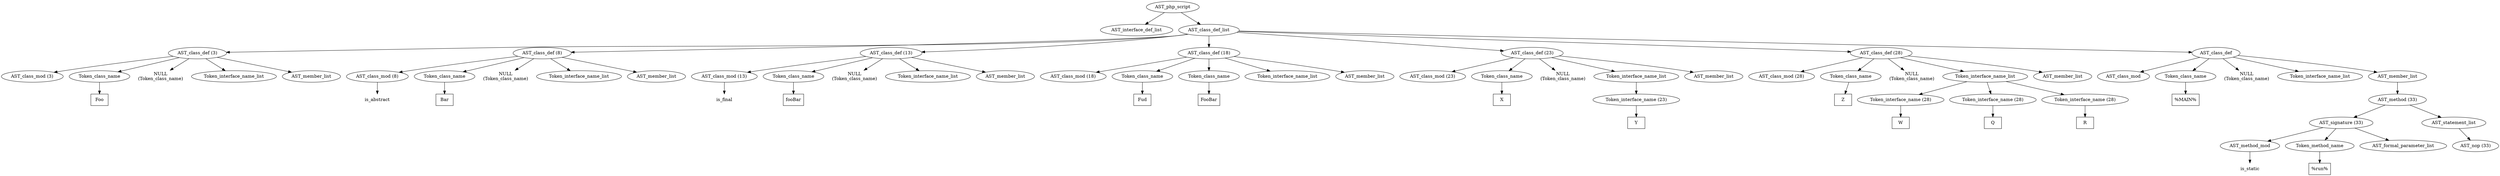 /*
 * AST in dot format generated by phc -- the PHP compiler
 */

digraph AST {
node_0 [label="AST_php_script"];
node_1 [label="AST_interface_def_list"];
node_2 [label="AST_class_def_list"];
node_3 [label="AST_class_def (3)"];
node_4 [label="AST_class_mod (3)"];
node_5 [label="Token_class_name"];
node_6 [label="Foo", shape=box]
node_5 -> node_6;
node_7 [label="NULL\n(Token_class_name)", shape=plaintext]
node_8 [label="Token_interface_name_list"];
node_9 [label="AST_member_list"];
node_3 -> node_9;
node_3 -> node_8;
node_3 -> node_7;
node_3 -> node_5;
node_3 -> node_4;
node_10 [label="AST_class_def (8)"];
node_11 [label="AST_class_mod (8)"];
node_12 [label="is_abstract", shape=plaintext]
node_11 -> node_12;
node_13 [label="Token_class_name"];
node_14 [label="Bar", shape=box]
node_13 -> node_14;
node_15 [label="NULL\n(Token_class_name)", shape=plaintext]
node_16 [label="Token_interface_name_list"];
node_17 [label="AST_member_list"];
node_10 -> node_17;
node_10 -> node_16;
node_10 -> node_15;
node_10 -> node_13;
node_10 -> node_11;
node_18 [label="AST_class_def (13)"];
node_19 [label="AST_class_mod (13)"];
node_20 [label="is_final", shape=plaintext]
node_19 -> node_20;
node_21 [label="Token_class_name"];
node_22 [label="fooBar", shape=box]
node_21 -> node_22;
node_23 [label="NULL\n(Token_class_name)", shape=plaintext]
node_24 [label="Token_interface_name_list"];
node_25 [label="AST_member_list"];
node_18 -> node_25;
node_18 -> node_24;
node_18 -> node_23;
node_18 -> node_21;
node_18 -> node_19;
node_26 [label="AST_class_def (18)"];
node_27 [label="AST_class_mod (18)"];
node_28 [label="Token_class_name"];
node_29 [label="Fud", shape=box]
node_28 -> node_29;
node_30 [label="Token_class_name"];
node_31 [label="FooBar", shape=box]
node_30 -> node_31;
node_32 [label="Token_interface_name_list"];
node_33 [label="AST_member_list"];
node_26 -> node_33;
node_26 -> node_32;
node_26 -> node_30;
node_26 -> node_28;
node_26 -> node_27;
node_34 [label="AST_class_def (23)"];
node_35 [label="AST_class_mod (23)"];
node_36 [label="Token_class_name"];
node_37 [label="X", shape=box]
node_36 -> node_37;
node_38 [label="NULL\n(Token_class_name)", shape=plaintext]
node_39 [label="Token_interface_name_list"];
node_40 [label="Token_interface_name (23)"];
node_41 [label="Y", shape=box]
node_40 -> node_41;
node_39 -> node_40;
node_42 [label="AST_member_list"];
node_34 -> node_42;
node_34 -> node_39;
node_34 -> node_38;
node_34 -> node_36;
node_34 -> node_35;
node_43 [label="AST_class_def (28)"];
node_44 [label="AST_class_mod (28)"];
node_45 [label="Token_class_name"];
node_46 [label="Z", shape=box]
node_45 -> node_46;
node_47 [label="NULL\n(Token_class_name)", shape=plaintext]
node_48 [label="Token_interface_name_list"];
node_49 [label="Token_interface_name (28)"];
node_50 [label="W", shape=box]
node_49 -> node_50;
node_51 [label="Token_interface_name (28)"];
node_52 [label="Q", shape=box]
node_51 -> node_52;
node_53 [label="Token_interface_name (28)"];
node_54 [label="R", shape=box]
node_53 -> node_54;
node_48 -> node_53;
node_48 -> node_51;
node_48 -> node_49;
node_55 [label="AST_member_list"];
node_43 -> node_55;
node_43 -> node_48;
node_43 -> node_47;
node_43 -> node_45;
node_43 -> node_44;
node_56 [label="AST_class_def"];
node_57 [label="AST_class_mod"];
node_58 [label="Token_class_name"];
node_59 [label="%MAIN%", shape=box]
node_58 -> node_59;
node_60 [label="NULL\n(Token_class_name)", shape=plaintext]
node_61 [label="Token_interface_name_list"];
node_62 [label="AST_member_list"];
node_63 [label="AST_method (33)"];
node_64 [label="AST_signature (33)"];
node_65 [label="AST_method_mod"];
node_66 [label="is_static", shape=plaintext]
node_65 -> node_66;
node_67 [label="Token_method_name"];
node_68 [label="%run%", shape=box]
node_67 -> node_68;
node_69 [label="AST_formal_parameter_list"];
node_64 -> node_69;
node_64 -> node_67;
node_64 -> node_65;
node_70 [label="AST_statement_list"];
node_71 [label="AST_nop (33)"];
node_70 -> node_71;
node_63 -> node_70;
node_63 -> node_64;
node_62 -> node_63;
node_56 -> node_62;
node_56 -> node_61;
node_56 -> node_60;
node_56 -> node_58;
node_56 -> node_57;
node_2 -> node_56;
node_2 -> node_43;
node_2 -> node_34;
node_2 -> node_26;
node_2 -> node_18;
node_2 -> node_10;
node_2 -> node_3;
node_0 -> node_2;
node_0 -> node_1;
}
